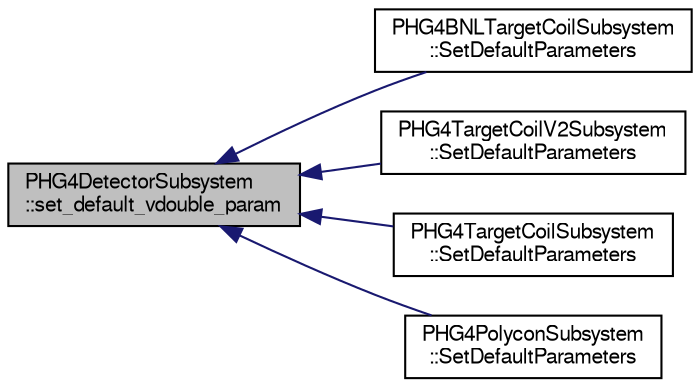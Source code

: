 digraph "PHG4DetectorSubsystem::set_default_vdouble_param"
{
  bgcolor="transparent";
  edge [fontname="FreeSans",fontsize="10",labelfontname="FreeSans",labelfontsize="10"];
  node [fontname="FreeSans",fontsize="10",shape=record];
  rankdir="LR";
  Node1 [label="PHG4DetectorSubsystem\l::set_default_vdouble_param",height=0.2,width=0.4,color="black", fillcolor="grey75", style="filled" fontcolor="black"];
  Node1 -> Node2 [dir="back",color="midnightblue",fontsize="10",style="solid",fontname="FreeSans"];
  Node2 [label="PHG4BNLTargetCoilSubsystem\l::SetDefaultParameters",height=0.2,width=0.4,color="black",URL="$d9/df7/classPHG4BNLTargetCoilSubsystem.html#a1d83bb214a3161c0a35e558af3b5310d"];
  Node1 -> Node3 [dir="back",color="midnightblue",fontsize="10",style="solid",fontname="FreeSans"];
  Node3 [label="PHG4TargetCoilV2Subsystem\l::SetDefaultParameters",height=0.2,width=0.4,color="black",URL="$db/ddf/classPHG4TargetCoilV2Subsystem.html#a1274c4c4452e9e08cd4382ecd91e813f"];
  Node1 -> Node4 [dir="back",color="midnightblue",fontsize="10",style="solid",fontname="FreeSans"];
  Node4 [label="PHG4TargetCoilSubsystem\l::SetDefaultParameters",height=0.2,width=0.4,color="black",URL="$d8/d86/classPHG4TargetCoilSubsystem.html#a43165c6cea763ec16570f41378901489"];
  Node1 -> Node5 [dir="back",color="midnightblue",fontsize="10",style="solid",fontname="FreeSans"];
  Node5 [label="PHG4PolyconSubsystem\l::SetDefaultParameters",height=0.2,width=0.4,color="black",URL="$d6/d12/classPHG4PolyconSubsystem.html#a0506d008a2b05efbabb3c8a670ef6311"];
}
